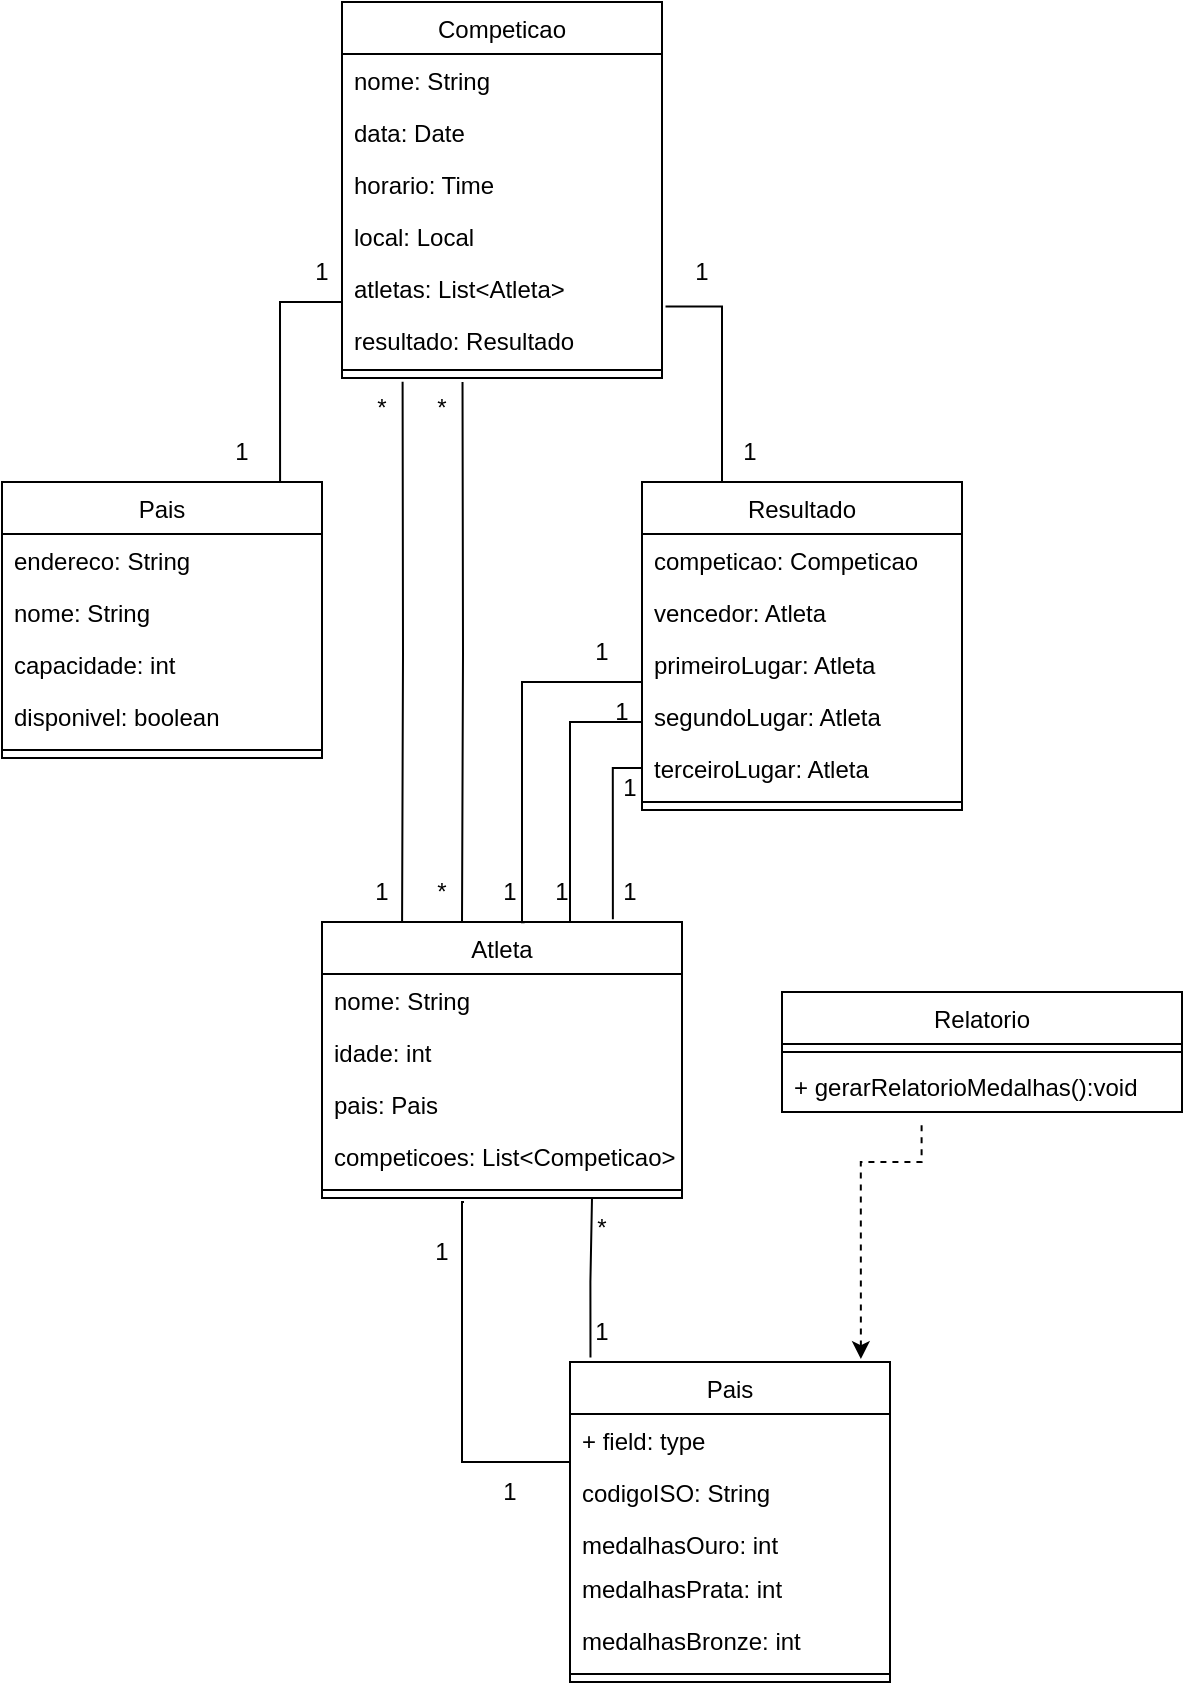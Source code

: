 <mxfile version="24.9.0">
  <diagram id="C5RBs43oDa-KdzZeNtuy" name="Page-1">
    <mxGraphModel grid="1" page="1" gridSize="10" guides="1" tooltips="1" connect="1" arrows="1" fold="1" pageScale="1" pageWidth="827" pageHeight="1169" math="0" shadow="0">
      <root>
        <mxCell id="WIyWlLk6GJQsqaUBKTNV-0" />
        <mxCell id="WIyWlLk6GJQsqaUBKTNV-1" parent="WIyWlLk6GJQsqaUBKTNV-0" />
        <mxCell id="lAOZmg_IP4DAUzaWkwGh-10" value="&lt;span style=&quot;font-weight: 400; text-wrap-mode: nowrap;&quot;&gt;Pais&lt;/span&gt;" style="swimlane;fontStyle=1;align=center;verticalAlign=top;childLayout=stackLayout;horizontal=1;startSize=26;horizontalStack=0;resizeParent=1;resizeParentMax=0;resizeLast=0;collapsible=1;marginBottom=0;whiteSpace=wrap;html=1;" vertex="1" parent="WIyWlLk6GJQsqaUBKTNV-1">
          <mxGeometry x="414" y="710" width="160" height="160" as="geometry" />
        </mxCell>
        <mxCell id="lAOZmg_IP4DAUzaWkwGh-11" value="+ field: type" style="text;strokeColor=none;fillColor=none;align=left;verticalAlign=top;spacingLeft=4;spacingRight=4;overflow=hidden;rotatable=0;points=[[0,0.5],[1,0.5]];portConstraint=eastwest;whiteSpace=wrap;html=1;" vertex="1" parent="lAOZmg_IP4DAUzaWkwGh-10">
          <mxGeometry y="26" width="160" height="26" as="geometry" />
        </mxCell>
        <mxCell id="PaisCodigoISO" value="codigoISO: String" style="text;align=left;verticalAlign=top;spacingLeft=4;spacingRight=4;" vertex="1" parent="lAOZmg_IP4DAUzaWkwGh-10">
          <mxGeometry y="52" width="160" height="26" as="geometry" />
        </mxCell>
        <mxCell id="PaisMedalhas" value="medalhasOuro: int" style="text;align=left;verticalAlign=top;spacingLeft=4;spacingRight=4;" vertex="1" parent="lAOZmg_IP4DAUzaWkwGh-10">
          <mxGeometry y="78" width="160" height="22" as="geometry" />
        </mxCell>
        <mxCell id="PaisNome" value="medalhasPrata: int" style="text;align=left;verticalAlign=top;spacingLeft=4;spacingRight=4;" vertex="1" parent="lAOZmg_IP4DAUzaWkwGh-10">
          <mxGeometry y="100" width="160" height="26" as="geometry" />
        </mxCell>
        <mxCell id="zkfFHV4jXpPFQw0GAbJ--9" value="medalhasBronze: int" style="text;align=left;verticalAlign=top;spacingLeft=4;spacingRight=4;overflow=hidden;rotatable=0;points=[[0,0.5],[1,0.5]];portConstraint=eastwest;" vertex="1" parent="lAOZmg_IP4DAUzaWkwGh-10">
          <mxGeometry y="126" width="160" height="26" as="geometry" />
        </mxCell>
        <mxCell id="lAOZmg_IP4DAUzaWkwGh-12" value="" style="line;strokeWidth=1;fillColor=none;align=left;verticalAlign=middle;spacingTop=-1;spacingLeft=3;spacingRight=3;rotatable=0;labelPosition=right;points=[];portConstraint=eastwest;strokeColor=inherit;" vertex="1" parent="lAOZmg_IP4DAUzaWkwGh-10">
          <mxGeometry y="152" width="160" height="8" as="geometry" />
        </mxCell>
        <mxCell id="lAOZmg_IP4DAUzaWkwGh-42" style="edgeStyle=orthogonalEdgeStyle;rounded=0;orthogonalLoop=1;jettySize=auto;html=1;exitX=0.869;exitY=0.007;exitDx=0;exitDy=0;entryX=0;entryY=0.769;entryDx=0;entryDy=0;exitPerimeter=0;endArrow=none;endFill=0;entryPerimeter=0;" edge="1" parent="WIyWlLk6GJQsqaUBKTNV-1" source="lAOZmg_IP4DAUzaWkwGh-15" target="zkfFHV4jXpPFQw0GAbJ--5">
          <mxGeometry relative="1" as="geometry" />
        </mxCell>
        <mxCell id="lAOZmg_IP4DAUzaWkwGh-15" value="&lt;span style=&quot;font-weight: 400; text-wrap-mode: nowrap;&quot;&gt;Pais&lt;/span&gt;" style="swimlane;fontStyle=1;align=center;verticalAlign=top;childLayout=stackLayout;horizontal=1;startSize=26;horizontalStack=0;resizeParent=1;resizeParentMax=0;resizeLast=0;collapsible=1;marginBottom=0;whiteSpace=wrap;html=1;" vertex="1" parent="WIyWlLk6GJQsqaUBKTNV-1">
          <mxGeometry x="130" y="270" width="160" height="138" as="geometry" />
        </mxCell>
        <mxCell id="CompeticaoLocal" value="endereco: String" style="text;align=left;verticalAlign=top;spacingLeft=4;spacingRight=4;" vertex="1" parent="lAOZmg_IP4DAUzaWkwGh-15">
          <mxGeometry y="26" width="160" height="26" as="geometry" />
        </mxCell>
        <mxCell id="CompeticaoNome" value="nome: String" style="text;align=left;verticalAlign=top;spacingLeft=4;spacingRight=4;" vertex="1" parent="lAOZmg_IP4DAUzaWkwGh-15">
          <mxGeometry y="52" width="160" height="26" as="geometry" />
        </mxCell>
        <mxCell id="CompeticaoAtletas" value="capacidade: int" style="text;align=left;verticalAlign=top;spacingLeft=4;spacingRight=4;" vertex="1" parent="lAOZmg_IP4DAUzaWkwGh-15">
          <mxGeometry y="78" width="160" height="26" as="geometry" />
        </mxCell>
        <mxCell id="CompeticaoResultado" value="disponivel: boolean" style="text;align=left;verticalAlign=top;spacingLeft=4;spacingRight=4;" vertex="1" parent="lAOZmg_IP4DAUzaWkwGh-15">
          <mxGeometry y="104" width="160" height="26" as="geometry" />
        </mxCell>
        <mxCell id="lAOZmg_IP4DAUzaWkwGh-17" value="" style="line;strokeWidth=1;fillColor=none;align=left;verticalAlign=middle;spacingTop=-1;spacingLeft=3;spacingRight=3;rotatable=0;labelPosition=right;points=[];portConstraint=eastwest;strokeColor=inherit;" vertex="1" parent="lAOZmg_IP4DAUzaWkwGh-15">
          <mxGeometry y="130" width="160" height="8" as="geometry" />
        </mxCell>
        <mxCell id="lAOZmg_IP4DAUzaWkwGh-19" value="&lt;span style=&quot;font-weight: 400; text-wrap-mode: nowrap;&quot;&gt;Relatorio&lt;/span&gt;" style="swimlane;fontStyle=1;align=center;verticalAlign=top;childLayout=stackLayout;horizontal=1;startSize=26;horizontalStack=0;resizeParent=1;resizeParentMax=0;resizeLast=0;collapsible=1;marginBottom=0;whiteSpace=wrap;html=1;" vertex="1" parent="WIyWlLk6GJQsqaUBKTNV-1">
          <mxGeometry x="520" y="525" width="200" height="60" as="geometry" />
        </mxCell>
        <mxCell id="lAOZmg_IP4DAUzaWkwGh-21" value="" style="line;strokeWidth=1;fillColor=none;align=left;verticalAlign=middle;spacingTop=-1;spacingLeft=3;spacingRight=3;rotatable=0;labelPosition=right;points=[];portConstraint=eastwest;strokeColor=inherit;" vertex="1" parent="lAOZmg_IP4DAUzaWkwGh-19">
          <mxGeometry y="26" width="200" height="8" as="geometry" />
        </mxCell>
        <mxCell id="lAOZmg_IP4DAUzaWkwGh-22" value="+ gerarRelatorioMedalhas():void" style="text;strokeColor=none;fillColor=none;align=left;verticalAlign=top;spacingLeft=4;spacingRight=4;overflow=hidden;rotatable=0;points=[[0,0.5],[1,0.5]];portConstraint=eastwest;whiteSpace=wrap;html=1;" vertex="1" parent="lAOZmg_IP4DAUzaWkwGh-19">
          <mxGeometry y="34" width="200" height="26" as="geometry" />
        </mxCell>
        <mxCell id="lAOZmg_IP4DAUzaWkwGh-23" value="&lt;span style=&quot;font-weight: 400; text-wrap-mode: nowrap;&quot;&gt;Atleta&lt;/span&gt;" style="swimlane;fontStyle=1;align=center;verticalAlign=top;childLayout=stackLayout;horizontal=1;startSize=26;horizontalStack=0;resizeParent=1;resizeParentMax=0;resizeLast=0;collapsible=1;marginBottom=0;whiteSpace=wrap;html=1;" vertex="1" parent="WIyWlLk6GJQsqaUBKTNV-1">
          <mxGeometry x="290" y="490" width="180" height="138" as="geometry" />
        </mxCell>
        <mxCell id="lAOZmg_IP4DAUzaWkwGh-24" value="&lt;span style=&quot;text-wrap-mode: nowrap;&quot;&gt;nome: String&lt;/span&gt;" style="text;strokeColor=none;fillColor=none;align=left;verticalAlign=top;spacingLeft=4;spacingRight=4;overflow=hidden;rotatable=0;points=[[0,0.5],[1,0.5]];portConstraint=eastwest;whiteSpace=wrap;html=1;" vertex="1" parent="lAOZmg_IP4DAUzaWkwGh-23">
          <mxGeometry y="26" width="180" height="26" as="geometry" />
        </mxCell>
        <mxCell id="AtletaIdade" value="idade: int" style="text;align=left;verticalAlign=top;spacingLeft=4;spacingRight=4;" vertex="1" parent="lAOZmg_IP4DAUzaWkwGh-23">
          <mxGeometry y="52" width="180" height="26" as="geometry" />
        </mxCell>
        <mxCell id="AtletaPais" value="pais: Pais" style="text;align=left;verticalAlign=top;spacingLeft=4;spacingRight=4;" vertex="1" parent="lAOZmg_IP4DAUzaWkwGh-23">
          <mxGeometry y="78" width="180" height="26" as="geometry" />
        </mxCell>
        <mxCell id="AtletaCompeticoes" value="competicoes: List&lt;Competicao&gt;" style="text;align=left;verticalAlign=top;spacingLeft=4;spacingRight=4;" vertex="1" parent="lAOZmg_IP4DAUzaWkwGh-23">
          <mxGeometry y="104" width="180" height="26" as="geometry" />
        </mxCell>
        <mxCell id="lAOZmg_IP4DAUzaWkwGh-25" value="" style="line;strokeWidth=1;fillColor=none;align=left;verticalAlign=middle;spacingTop=-1;spacingLeft=3;spacingRight=3;rotatable=0;labelPosition=right;points=[];portConstraint=eastwest;strokeColor=inherit;" vertex="1" parent="lAOZmg_IP4DAUzaWkwGh-23">
          <mxGeometry y="130" width="180" height="8" as="geometry" />
        </mxCell>
        <mxCell id="lAOZmg_IP4DAUzaWkwGh-28" value="&lt;span style=&quot;font-weight: 400; text-wrap-mode: nowrap;&quot;&gt;Resultado&lt;/span&gt;" style="swimlane;fontStyle=1;align=center;verticalAlign=top;childLayout=stackLayout;horizontal=1;startSize=26;horizontalStack=0;resizeParent=1;resizeParentMax=0;resizeLast=0;collapsible=1;marginBottom=0;whiteSpace=wrap;html=1;" vertex="1" parent="WIyWlLk6GJQsqaUBKTNV-1">
          <mxGeometry x="450" y="270" width="160" height="164" as="geometry" />
        </mxCell>
        <mxCell id="ResultadoCompeticao" value="competicao: Competicao" style="text;align=left;verticalAlign=top;spacingLeft=4;spacingRight=4;" vertex="1" parent="lAOZmg_IP4DAUzaWkwGh-28">
          <mxGeometry y="26" width="160" height="26" as="geometry" />
        </mxCell>
        <mxCell id="ResultadoVencedor" value="vencedor: Atleta" style="text;align=left;verticalAlign=top;spacingLeft=4;spacingRight=4;" vertex="1" parent="lAOZmg_IP4DAUzaWkwGh-28">
          <mxGeometry y="52" width="160" height="26" as="geometry" />
        </mxCell>
        <mxCell id="lAOZmg_IP4DAUzaWkwGh-67" value="primeiroLugar: Atleta" style="text;align=left;verticalAlign=top;spacingLeft=4;spacingRight=4;" vertex="1" parent="lAOZmg_IP4DAUzaWkwGh-28">
          <mxGeometry y="78" width="160" height="26" as="geometry" />
        </mxCell>
        <mxCell id="ResultadoSegundoLugar" value="segundoLugar: Atleta" style="text;align=left;verticalAlign=top;spacingLeft=4;spacingRight=4;" vertex="1" parent="lAOZmg_IP4DAUzaWkwGh-28">
          <mxGeometry y="104" width="160" height="26" as="geometry" />
        </mxCell>
        <mxCell id="ResultadoTerceiroLugar" value="terceiroLugar: Atleta" style="text;align=left;verticalAlign=top;spacingLeft=4;spacingRight=4;" vertex="1" parent="lAOZmg_IP4DAUzaWkwGh-28">
          <mxGeometry y="130" width="160" height="26" as="geometry" />
        </mxCell>
        <mxCell id="lAOZmg_IP4DAUzaWkwGh-33" value="" style="line;strokeWidth=1;fillColor=none;align=left;verticalAlign=middle;spacingTop=-1;spacingLeft=3;spacingRight=3;rotatable=0;labelPosition=right;points=[];portConstraint=eastwest;strokeColor=inherit;" vertex="1" parent="lAOZmg_IP4DAUzaWkwGh-28">
          <mxGeometry y="156" width="160" height="8" as="geometry" />
        </mxCell>
        <mxCell id="lAOZmg_IP4DAUzaWkwGh-35" value="&lt;span style=&quot;font-weight: 400; text-wrap-mode: nowrap;&quot;&gt;Competicao&lt;/span&gt;" style="swimlane;fontStyle=1;align=center;verticalAlign=top;childLayout=stackLayout;horizontal=1;startSize=26;horizontalStack=0;resizeParent=1;resizeParentMax=0;resizeLast=0;collapsible=1;marginBottom=0;whiteSpace=wrap;html=1;" vertex="1" parent="WIyWlLk6GJQsqaUBKTNV-1">
          <mxGeometry x="300" y="30" width="160" height="188" as="geometry" />
        </mxCell>
        <mxCell id="zkfFHV4jXpPFQw0GAbJ--1" value="nome: String" style="text;align=left;verticalAlign=top;spacingLeft=4;spacingRight=4;overflow=hidden;rotatable=0;points=[[0,0.5],[1,0.5]];portConstraint=eastwest;" vertex="1" parent="lAOZmg_IP4DAUzaWkwGh-35">
          <mxGeometry y="26" width="160" height="26" as="geometry" />
        </mxCell>
        <mxCell id="zkfFHV4jXpPFQw0GAbJ--2" value="data: Date" style="text;align=left;verticalAlign=top;spacingLeft=4;spacingRight=4;overflow=hidden;rotatable=0;points=[[0,0.5],[1,0.5]];portConstraint=eastwest;" vertex="1" parent="lAOZmg_IP4DAUzaWkwGh-35">
          <mxGeometry y="52" width="160" height="26" as="geometry" />
        </mxCell>
        <mxCell id="zkfFHV4jXpPFQw0GAbJ--3" value="horario: Time" style="text;align=left;verticalAlign=top;spacingLeft=4;spacingRight=4;overflow=hidden;rotatable=0;points=[[0,0.5],[1,0.5]];portConstraint=eastwest;" vertex="1" parent="lAOZmg_IP4DAUzaWkwGh-35">
          <mxGeometry y="78" width="160" height="26" as="geometry" />
        </mxCell>
        <mxCell id="zkfFHV4jXpPFQw0GAbJ--4" value="local: Local" style="text;align=left;verticalAlign=top;spacingLeft=4;spacingRight=4;overflow=hidden;rotatable=0;points=[[0,0.5],[1,0.5]];portConstraint=eastwest;" vertex="1" parent="lAOZmg_IP4DAUzaWkwGh-35">
          <mxGeometry y="104" width="160" height="26" as="geometry" />
        </mxCell>
        <mxCell id="zkfFHV4jXpPFQw0GAbJ--5" value="atletas: List&lt;Atleta&gt;" style="text;align=left;verticalAlign=top;spacingLeft=4;spacingRight=4;overflow=hidden;rotatable=0;points=[[0,0.5],[1,0.5]];portConstraint=eastwest;" vertex="1" parent="lAOZmg_IP4DAUzaWkwGh-35">
          <mxGeometry y="130" width="160" height="26" as="geometry" />
        </mxCell>
        <mxCell id="zkfFHV4jXpPFQw0GAbJ--6" value="resultado: Resultado" style="text;align=left;verticalAlign=top;spacingLeft=4;spacingRight=4;overflow=hidden;rotatable=0;points=[[0,0.5],[1,0.5]];portConstraint=eastwest;" vertex="1" parent="lAOZmg_IP4DAUzaWkwGh-35">
          <mxGeometry y="156" width="160" height="24" as="geometry" />
        </mxCell>
        <mxCell id="lAOZmg_IP4DAUzaWkwGh-40" value="" style="line;strokeWidth=1;fillColor=none;align=left;verticalAlign=middle;spacingTop=-1;spacingLeft=3;spacingRight=3;rotatable=0;labelPosition=right;points=[];portConstraint=eastwest;strokeColor=inherit;" vertex="1" parent="lAOZmg_IP4DAUzaWkwGh-35">
          <mxGeometry y="180" width="160" height="8" as="geometry" />
        </mxCell>
        <mxCell id="lAOZmg_IP4DAUzaWkwGh-43" style="edgeStyle=orthogonalEdgeStyle;rounded=0;orthogonalLoop=1;jettySize=auto;html=1;exitX=0.25;exitY=0;exitDx=0;exitDy=0;entryX=1.011;entryY=0.854;entryDx=0;entryDy=0;endArrow=none;endFill=0;entryPerimeter=0;" edge="1" parent="WIyWlLk6GJQsqaUBKTNV-1" source="lAOZmg_IP4DAUzaWkwGh-28" target="zkfFHV4jXpPFQw0GAbJ--5">
          <mxGeometry relative="1" as="geometry">
            <mxPoint x="279" y="281" as="sourcePoint" />
            <mxPoint x="350" y="228" as="targetPoint" />
          </mxGeometry>
        </mxCell>
        <mxCell id="lAOZmg_IP4DAUzaWkwGh-44" style="edgeStyle=orthogonalEdgeStyle;rounded=0;orthogonalLoop=1;jettySize=auto;html=1;exitX=0.808;exitY=-0.01;exitDx=0;exitDy=0;exitPerimeter=0;endArrow=none;endFill=0;entryX=0;entryY=0.5;entryDx=0;entryDy=0;" edge="1" parent="WIyWlLk6GJQsqaUBKTNV-1" source="lAOZmg_IP4DAUzaWkwGh-23" target="ResultadoTerceiroLugar">
          <mxGeometry relative="1" as="geometry">
            <mxPoint x="279" y="281" as="sourcePoint" />
            <mxPoint x="435" y="370" as="targetPoint" />
            <Array as="points">
              <mxPoint x="435" y="413" />
            </Array>
          </mxGeometry>
        </mxCell>
        <mxCell id="lAOZmg_IP4DAUzaWkwGh-45" style="edgeStyle=orthogonalEdgeStyle;rounded=0;orthogonalLoop=1;jettySize=auto;html=1;exitX=0.443;exitY=0.001;exitDx=0;exitDy=0;endArrow=none;endFill=0;exitPerimeter=0;" edge="1" parent="WIyWlLk6GJQsqaUBKTNV-1">
          <mxGeometry relative="1" as="geometry">
            <mxPoint x="330.04" y="489.998" as="sourcePoint" />
            <mxPoint x="330.3" y="219.86" as="targetPoint" />
          </mxGeometry>
        </mxCell>
        <mxCell id="lAOZmg_IP4DAUzaWkwGh-47" style="edgeStyle=orthogonalEdgeStyle;rounded=0;orthogonalLoop=1;jettySize=auto;html=1;exitX=0.909;exitY=-0.009;exitDx=0;exitDy=0;exitPerimeter=0;endArrow=none;endFill=0;entryX=0.349;entryY=1.138;entryDx=0;entryDy=0;entryPerimeter=0;dashed=1;startArrow=classic;startFill=1;" edge="1" parent="WIyWlLk6GJQsqaUBKTNV-1" source="lAOZmg_IP4DAUzaWkwGh-10" target="lAOZmg_IP4DAUzaWkwGh-22">
          <mxGeometry relative="1" as="geometry">
            <mxPoint x="559" y="699" as="sourcePoint" />
            <mxPoint x="574" y="610" as="targetPoint" />
            <Array as="points">
              <mxPoint x="559" y="610" />
              <mxPoint x="590" y="610" />
            </Array>
          </mxGeometry>
        </mxCell>
        <mxCell id="lAOZmg_IP4DAUzaWkwGh-48" style="edgeStyle=orthogonalEdgeStyle;rounded=0;orthogonalLoop=1;jettySize=auto;html=1;exitX=0.064;exitY=-0.014;exitDx=0;exitDy=0;exitPerimeter=0;endArrow=none;endFill=0;entryX=0.75;entryY=1;entryDx=0;entryDy=0;" edge="1" parent="WIyWlLk6GJQsqaUBKTNV-1" source="lAOZmg_IP4DAUzaWkwGh-10" target="lAOZmg_IP4DAUzaWkwGh-23">
          <mxGeometry relative="1" as="geometry">
            <mxPoint x="470" y="717" as="sourcePoint" />
            <mxPoint x="485" y="628" as="targetPoint" />
            <Array as="points">
              <mxPoint x="424" y="670" />
            </Array>
          </mxGeometry>
        </mxCell>
        <mxCell id="lAOZmg_IP4DAUzaWkwGh-49" style="edgeStyle=orthogonalEdgeStyle;rounded=0;orthogonalLoop=1;jettySize=auto;html=1;endArrow=none;endFill=0;entryX=0.75;entryY=1;entryDx=0;entryDy=0;exitX=0;exitY=0;exitDx=0;exitDy=0;" edge="1" parent="WIyWlLk6GJQsqaUBKTNV-1" source="PaisCodigoISO">
          <mxGeometry relative="1" as="geometry">
            <mxPoint x="361" y="770" as="sourcePoint" />
            <mxPoint x="361" y="630" as="targetPoint" />
            <Array as="points">
              <mxPoint x="414" y="760" />
              <mxPoint x="360" y="760" />
            </Array>
          </mxGeometry>
        </mxCell>
        <mxCell id="lAOZmg_IP4DAUzaWkwGh-50" value="1" style="text;html=1;align=center;verticalAlign=middle;whiteSpace=wrap;rounded=0;" vertex="1" parent="WIyWlLk6GJQsqaUBKTNV-1">
          <mxGeometry x="320" y="640" width="60" height="30" as="geometry" />
        </mxCell>
        <mxCell id="lAOZmg_IP4DAUzaWkwGh-52" value="1" style="text;html=1;align=center;verticalAlign=middle;whiteSpace=wrap;rounded=0;" vertex="1" parent="WIyWlLk6GJQsqaUBKTNV-1">
          <mxGeometry x="354" y="760" width="60" height="30" as="geometry" />
        </mxCell>
        <mxCell id="lAOZmg_IP4DAUzaWkwGh-53" value="1" style="text;html=1;align=center;verticalAlign=middle;whiteSpace=wrap;rounded=0;" vertex="1" parent="WIyWlLk6GJQsqaUBKTNV-1">
          <mxGeometry x="400" y="680" width="60" height="30" as="geometry" />
        </mxCell>
        <mxCell id="lAOZmg_IP4DAUzaWkwGh-54" value="*" style="text;html=1;align=center;verticalAlign=middle;whiteSpace=wrap;rounded=0;" vertex="1" parent="WIyWlLk6GJQsqaUBKTNV-1">
          <mxGeometry x="400" y="628" width="60" height="30" as="geometry" />
        </mxCell>
        <mxCell id="lAOZmg_IP4DAUzaWkwGh-55" value="1" style="text;html=1;align=center;verticalAlign=middle;whiteSpace=wrap;rounded=0;" vertex="1" parent="WIyWlLk6GJQsqaUBKTNV-1">
          <mxGeometry x="414" y="460" width="60" height="30" as="geometry" />
        </mxCell>
        <mxCell id="lAOZmg_IP4DAUzaWkwGh-56" value="1" style="text;html=1;align=center;verticalAlign=middle;whiteSpace=wrap;rounded=0;" vertex="1" parent="WIyWlLk6GJQsqaUBKTNV-1">
          <mxGeometry x="414" y="408" width="60" height="30" as="geometry" />
        </mxCell>
        <mxCell id="lAOZmg_IP4DAUzaWkwGh-57" value="1" style="text;html=1;align=center;verticalAlign=middle;whiteSpace=wrap;rounded=0;" vertex="1" parent="WIyWlLk6GJQsqaUBKTNV-1">
          <mxGeometry x="290" y="460" width="60" height="30" as="geometry" />
        </mxCell>
        <mxCell id="lAOZmg_IP4DAUzaWkwGh-58" value="*" style="text;html=1;align=center;verticalAlign=middle;whiteSpace=wrap;rounded=0;" vertex="1" parent="WIyWlLk6GJQsqaUBKTNV-1">
          <mxGeometry x="290" y="218" width="60" height="30" as="geometry" />
        </mxCell>
        <mxCell id="lAOZmg_IP4DAUzaWkwGh-59" value="1" style="text;html=1;align=center;verticalAlign=middle;whiteSpace=wrap;rounded=0;" vertex="1" parent="WIyWlLk6GJQsqaUBKTNV-1">
          <mxGeometry x="260" y="150" width="60" height="30" as="geometry" />
        </mxCell>
        <mxCell id="lAOZmg_IP4DAUzaWkwGh-60" value="1" style="text;html=1;align=center;verticalAlign=middle;whiteSpace=wrap;rounded=0;" vertex="1" parent="WIyWlLk6GJQsqaUBKTNV-1">
          <mxGeometry x="220" y="240" width="60" height="30" as="geometry" />
        </mxCell>
        <mxCell id="lAOZmg_IP4DAUzaWkwGh-63" value="1" style="text;html=1;align=center;verticalAlign=middle;whiteSpace=wrap;rounded=0;" vertex="1" parent="WIyWlLk6GJQsqaUBKTNV-1">
          <mxGeometry x="474" y="240" width="60" height="30" as="geometry" />
        </mxCell>
        <mxCell id="lAOZmg_IP4DAUzaWkwGh-64" value="1" style="text;html=1;align=center;verticalAlign=middle;whiteSpace=wrap;rounded=0;" vertex="1" parent="WIyWlLk6GJQsqaUBKTNV-1">
          <mxGeometry x="450" y="150" width="60" height="30" as="geometry" />
        </mxCell>
        <mxCell id="lAOZmg_IP4DAUzaWkwGh-65" style="edgeStyle=orthogonalEdgeStyle;rounded=0;orthogonalLoop=1;jettySize=auto;html=1;exitX=0.808;exitY=-0.01;exitDx=0;exitDy=0;exitPerimeter=0;endArrow=none;endFill=0;entryX=0;entryY=0.5;entryDx=0;entryDy=0;" edge="1" parent="WIyWlLk6GJQsqaUBKTNV-1" target="ResultadoSegundoLugar">
          <mxGeometry relative="1" as="geometry">
            <mxPoint x="414" y="490" as="sourcePoint" />
            <mxPoint x="429" y="401" as="targetPoint" />
            <Array as="points">
              <mxPoint x="414" y="390" />
              <mxPoint x="450" y="390" />
            </Array>
          </mxGeometry>
        </mxCell>
        <mxCell id="lAOZmg_IP4DAUzaWkwGh-66" style="edgeStyle=orthogonalEdgeStyle;rounded=0;orthogonalLoop=1;jettySize=auto;html=1;exitX=0.563;exitY=0.001;exitDx=0;exitDy=0;exitPerimeter=0;endArrow=none;endFill=0;" edge="1" parent="WIyWlLk6GJQsqaUBKTNV-1" source="lAOZmg_IP4DAUzaWkwGh-23">
          <mxGeometry relative="1" as="geometry">
            <mxPoint x="424" y="500" as="sourcePoint" />
            <mxPoint x="450" y="370" as="targetPoint" />
            <Array as="points">
              <mxPoint x="390" y="490" />
              <mxPoint x="390" y="370" />
              <mxPoint x="450" y="370" />
            </Array>
          </mxGeometry>
        </mxCell>
        <mxCell id="lAOZmg_IP4DAUzaWkwGh-68" value="1" style="text;html=1;align=center;verticalAlign=middle;whiteSpace=wrap;rounded=0;" vertex="1" parent="WIyWlLk6GJQsqaUBKTNV-1">
          <mxGeometry x="400" y="340" width="60" height="30" as="geometry" />
        </mxCell>
        <mxCell id="lAOZmg_IP4DAUzaWkwGh-69" value="1" style="text;html=1;align=center;verticalAlign=middle;whiteSpace=wrap;rounded=0;" vertex="1" parent="WIyWlLk6GJQsqaUBKTNV-1">
          <mxGeometry x="354" y="460" width="60" height="30" as="geometry" />
        </mxCell>
        <mxCell id="lAOZmg_IP4DAUzaWkwGh-70" value="1" style="text;html=1;align=center;verticalAlign=middle;whiteSpace=wrap;rounded=0;" vertex="1" parent="WIyWlLk6GJQsqaUBKTNV-1">
          <mxGeometry x="380" y="460" width="60" height="30" as="geometry" />
        </mxCell>
        <mxCell id="lAOZmg_IP4DAUzaWkwGh-71" value="1" style="text;html=1;align=center;verticalAlign=middle;whiteSpace=wrap;rounded=0;" vertex="1" parent="WIyWlLk6GJQsqaUBKTNV-1">
          <mxGeometry x="410" y="370" width="60" height="30" as="geometry" />
        </mxCell>
        <mxCell id="lAOZmg_IP4DAUzaWkwGh-73" style="edgeStyle=orthogonalEdgeStyle;rounded=0;orthogonalLoop=1;jettySize=auto;html=1;exitX=0.443;exitY=0.001;exitDx=0;exitDy=0;endArrow=none;endFill=0;exitPerimeter=0;" edge="1" parent="WIyWlLk6GJQsqaUBKTNV-1">
          <mxGeometry relative="1" as="geometry">
            <mxPoint x="360" y="490.138" as="sourcePoint" />
            <mxPoint x="360.26" y="220" as="targetPoint" />
          </mxGeometry>
        </mxCell>
        <mxCell id="lAOZmg_IP4DAUzaWkwGh-74" value="*" style="text;html=1;align=center;verticalAlign=middle;whiteSpace=wrap;rounded=0;" vertex="1" parent="WIyWlLk6GJQsqaUBKTNV-1">
          <mxGeometry x="320" y="218" width="60" height="30" as="geometry" />
        </mxCell>
        <mxCell id="lAOZmg_IP4DAUzaWkwGh-75" value="*" style="text;html=1;align=center;verticalAlign=middle;whiteSpace=wrap;rounded=0;" vertex="1" parent="WIyWlLk6GJQsqaUBKTNV-1">
          <mxGeometry x="320" y="460" width="60" height="30" as="geometry" />
        </mxCell>
        <mxCell id="1" parent="WIyWlLk6GJQsqaUBKTNV-0" />
      </root>
    </mxGraphModel>
  </diagram>
</mxfile>
